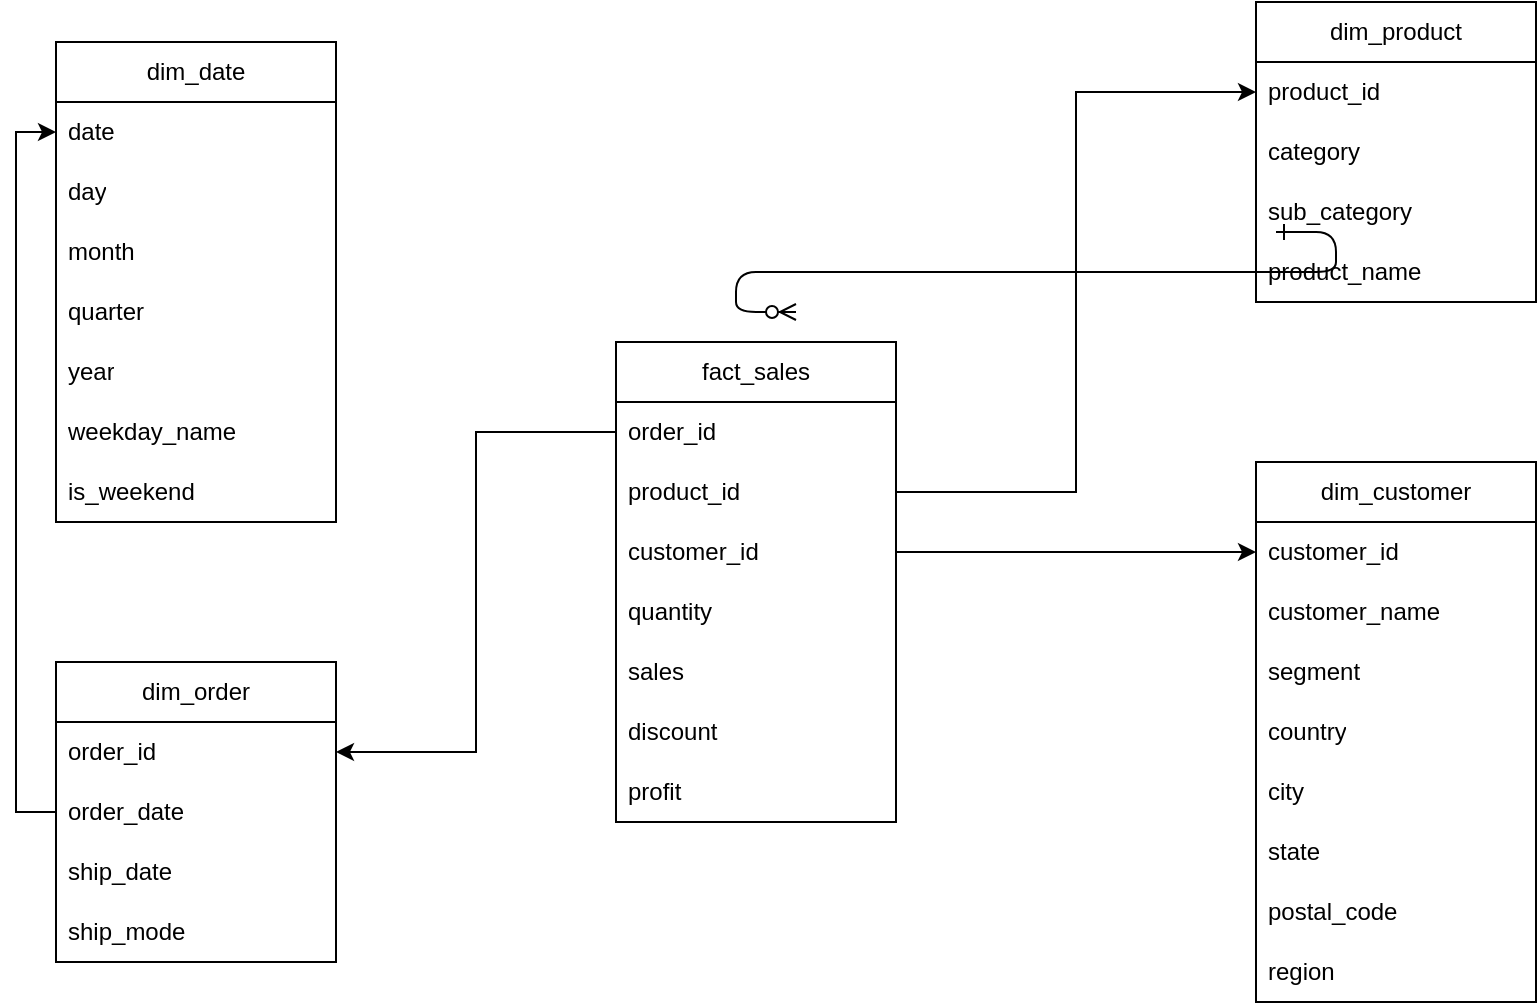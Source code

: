 <mxfile version="27.1.6">
  <diagram id="R2lEEEUBdFMjLlhIrx00" name="Page-1">
    <mxGraphModel dx="1042" dy="614" grid="1" gridSize="10" guides="1" tooltips="1" connect="1" arrows="1" fold="1" page="1" pageScale="1" pageWidth="850" pageHeight="1100" math="0" shadow="0" extFonts="Permanent Marker^https://fonts.googleapis.com/css?family=Permanent+Marker">
      <root>
        <mxCell id="0" />
        <mxCell id="1" parent="0" />
        <mxCell id="C-vyLk0tnHw3VtMMgP7b-12" value="" style="edgeStyle=entityRelationEdgeStyle;endArrow=ERzeroToMany;startArrow=ERone;endFill=1;startFill=0;" parent="1" target="C-vyLk0tnHw3VtMMgP7b-17" edge="1">
          <mxGeometry width="100" height="100" relative="1" as="geometry">
            <mxPoint x="700" y="165" as="sourcePoint" />
            <mxPoint x="460" y="205" as="targetPoint" />
          </mxGeometry>
        </mxCell>
        <mxCell id="4kXNJKujr_MDIrj56DYN-15" value="dim_date" style="swimlane;fontStyle=0;childLayout=stackLayout;horizontal=1;startSize=30;horizontalStack=0;resizeParent=1;resizeParentMax=0;resizeLast=0;collapsible=1;marginBottom=0;whiteSpace=wrap;html=1;" vertex="1" parent="1">
          <mxGeometry x="90" y="70" width="140" height="240" as="geometry" />
        </mxCell>
        <mxCell id="4kXNJKujr_MDIrj56DYN-16" value="date" style="text;strokeColor=none;fillColor=none;align=left;verticalAlign=middle;spacingLeft=4;spacingRight=4;overflow=hidden;points=[[0,0.5],[1,0.5]];portConstraint=eastwest;rotatable=0;whiteSpace=wrap;html=1;" vertex="1" parent="4kXNJKujr_MDIrj56DYN-15">
          <mxGeometry y="30" width="140" height="30" as="geometry" />
        </mxCell>
        <mxCell id="4kXNJKujr_MDIrj56DYN-17" value="day" style="text;strokeColor=none;fillColor=none;align=left;verticalAlign=middle;spacingLeft=4;spacingRight=4;overflow=hidden;points=[[0,0.5],[1,0.5]];portConstraint=eastwest;rotatable=0;whiteSpace=wrap;html=1;" vertex="1" parent="4kXNJKujr_MDIrj56DYN-15">
          <mxGeometry y="60" width="140" height="30" as="geometry" />
        </mxCell>
        <mxCell id="4kXNJKujr_MDIrj56DYN-18" value="month" style="text;strokeColor=none;fillColor=none;align=left;verticalAlign=middle;spacingLeft=4;spacingRight=4;overflow=hidden;points=[[0,0.5],[1,0.5]];portConstraint=eastwest;rotatable=0;whiteSpace=wrap;html=1;" vertex="1" parent="4kXNJKujr_MDIrj56DYN-15">
          <mxGeometry y="90" width="140" height="30" as="geometry" />
        </mxCell>
        <mxCell id="4kXNJKujr_MDIrj56DYN-19" value="quarter" style="text;strokeColor=none;fillColor=none;align=left;verticalAlign=middle;spacingLeft=4;spacingRight=4;overflow=hidden;points=[[0,0.5],[1,0.5]];portConstraint=eastwest;rotatable=0;whiteSpace=wrap;html=1;" vertex="1" parent="4kXNJKujr_MDIrj56DYN-15">
          <mxGeometry y="120" width="140" height="30" as="geometry" />
        </mxCell>
        <mxCell id="4kXNJKujr_MDIrj56DYN-20" value="year" style="text;strokeColor=none;fillColor=none;align=left;verticalAlign=middle;spacingLeft=4;spacingRight=4;overflow=hidden;points=[[0,0.5],[1,0.5]];portConstraint=eastwest;rotatable=0;whiteSpace=wrap;html=1;" vertex="1" parent="4kXNJKujr_MDIrj56DYN-15">
          <mxGeometry y="150" width="140" height="30" as="geometry" />
        </mxCell>
        <mxCell id="4kXNJKujr_MDIrj56DYN-21" value="weekday_name" style="text;strokeColor=none;fillColor=none;align=left;verticalAlign=middle;spacingLeft=4;spacingRight=4;overflow=hidden;points=[[0,0.5],[1,0.5]];portConstraint=eastwest;rotatable=0;whiteSpace=wrap;html=1;" vertex="1" parent="4kXNJKujr_MDIrj56DYN-15">
          <mxGeometry y="180" width="140" height="30" as="geometry" />
        </mxCell>
        <mxCell id="4kXNJKujr_MDIrj56DYN-22" value="is_weekend" style="text;strokeColor=none;fillColor=none;align=left;verticalAlign=middle;spacingLeft=4;spacingRight=4;overflow=hidden;points=[[0,0.5],[1,0.5]];portConstraint=eastwest;rotatable=0;whiteSpace=wrap;html=1;" vertex="1" parent="4kXNJKujr_MDIrj56DYN-15">
          <mxGeometry y="210" width="140" height="30" as="geometry" />
        </mxCell>
        <mxCell id="4kXNJKujr_MDIrj56DYN-23" value="dim_customer" style="swimlane;fontStyle=0;childLayout=stackLayout;horizontal=1;startSize=30;horizontalStack=0;resizeParent=1;resizeParentMax=0;resizeLast=0;collapsible=1;marginBottom=0;whiteSpace=wrap;html=1;" vertex="1" parent="1">
          <mxGeometry x="690" y="280" width="140" height="270" as="geometry" />
        </mxCell>
        <mxCell id="4kXNJKujr_MDIrj56DYN-24" value="customer_id" style="text;strokeColor=none;fillColor=none;align=left;verticalAlign=middle;spacingLeft=4;spacingRight=4;overflow=hidden;points=[[0,0.5],[1,0.5]];portConstraint=eastwest;rotatable=0;whiteSpace=wrap;html=1;" vertex="1" parent="4kXNJKujr_MDIrj56DYN-23">
          <mxGeometry y="30" width="140" height="30" as="geometry" />
        </mxCell>
        <mxCell id="4kXNJKujr_MDIrj56DYN-25" value="customer_name" style="text;strokeColor=none;fillColor=none;align=left;verticalAlign=middle;spacingLeft=4;spacingRight=4;overflow=hidden;points=[[0,0.5],[1,0.5]];portConstraint=eastwest;rotatable=0;whiteSpace=wrap;html=1;" vertex="1" parent="4kXNJKujr_MDIrj56DYN-23">
          <mxGeometry y="60" width="140" height="30" as="geometry" />
        </mxCell>
        <mxCell id="4kXNJKujr_MDIrj56DYN-26" value="segment" style="text;strokeColor=none;fillColor=none;align=left;verticalAlign=middle;spacingLeft=4;spacingRight=4;overflow=hidden;points=[[0,0.5],[1,0.5]];portConstraint=eastwest;rotatable=0;whiteSpace=wrap;html=1;" vertex="1" parent="4kXNJKujr_MDIrj56DYN-23">
          <mxGeometry y="90" width="140" height="30" as="geometry" />
        </mxCell>
        <mxCell id="4kXNJKujr_MDIrj56DYN-27" value="country" style="text;strokeColor=none;fillColor=none;align=left;verticalAlign=middle;spacingLeft=4;spacingRight=4;overflow=hidden;points=[[0,0.5],[1,0.5]];portConstraint=eastwest;rotatable=0;whiteSpace=wrap;html=1;" vertex="1" parent="4kXNJKujr_MDIrj56DYN-23">
          <mxGeometry y="120" width="140" height="30" as="geometry" />
        </mxCell>
        <mxCell id="4kXNJKujr_MDIrj56DYN-28" value="city" style="text;strokeColor=none;fillColor=none;align=left;verticalAlign=middle;spacingLeft=4;spacingRight=4;overflow=hidden;points=[[0,0.5],[1,0.5]];portConstraint=eastwest;rotatable=0;whiteSpace=wrap;html=1;" vertex="1" parent="4kXNJKujr_MDIrj56DYN-23">
          <mxGeometry y="150" width="140" height="30" as="geometry" />
        </mxCell>
        <mxCell id="4kXNJKujr_MDIrj56DYN-29" value="state" style="text;strokeColor=none;fillColor=none;align=left;verticalAlign=middle;spacingLeft=4;spacingRight=4;overflow=hidden;points=[[0,0.5],[1,0.5]];portConstraint=eastwest;rotatable=0;whiteSpace=wrap;html=1;" vertex="1" parent="4kXNJKujr_MDIrj56DYN-23">
          <mxGeometry y="180" width="140" height="30" as="geometry" />
        </mxCell>
        <mxCell id="4kXNJKujr_MDIrj56DYN-30" value="postal_code" style="text;strokeColor=none;fillColor=none;align=left;verticalAlign=middle;spacingLeft=4;spacingRight=4;overflow=hidden;points=[[0,0.5],[1,0.5]];portConstraint=eastwest;rotatable=0;whiteSpace=wrap;html=1;" vertex="1" parent="4kXNJKujr_MDIrj56DYN-23">
          <mxGeometry y="210" width="140" height="30" as="geometry" />
        </mxCell>
        <mxCell id="4kXNJKujr_MDIrj56DYN-31" value="region" style="text;strokeColor=none;fillColor=none;align=left;verticalAlign=middle;spacingLeft=4;spacingRight=4;overflow=hidden;points=[[0,0.5],[1,0.5]];portConstraint=eastwest;rotatable=0;whiteSpace=wrap;html=1;" vertex="1" parent="4kXNJKujr_MDIrj56DYN-23">
          <mxGeometry y="240" width="140" height="30" as="geometry" />
        </mxCell>
        <mxCell id="4kXNJKujr_MDIrj56DYN-32" value="dim_product" style="swimlane;fontStyle=0;childLayout=stackLayout;horizontal=1;startSize=30;horizontalStack=0;resizeParent=1;resizeParentMax=0;resizeLast=0;collapsible=1;marginBottom=0;whiteSpace=wrap;html=1;" vertex="1" parent="1">
          <mxGeometry x="690" y="50" width="140" height="150" as="geometry" />
        </mxCell>
        <mxCell id="4kXNJKujr_MDIrj56DYN-33" value="product_id" style="text;strokeColor=none;fillColor=none;align=left;verticalAlign=middle;spacingLeft=4;spacingRight=4;overflow=hidden;points=[[0,0.5],[1,0.5]];portConstraint=eastwest;rotatable=0;whiteSpace=wrap;html=1;" vertex="1" parent="4kXNJKujr_MDIrj56DYN-32">
          <mxGeometry y="30" width="140" height="30" as="geometry" />
        </mxCell>
        <mxCell id="4kXNJKujr_MDIrj56DYN-34" value="category" style="text;strokeColor=none;fillColor=none;align=left;verticalAlign=middle;spacingLeft=4;spacingRight=4;overflow=hidden;points=[[0,0.5],[1,0.5]];portConstraint=eastwest;rotatable=0;whiteSpace=wrap;html=1;" vertex="1" parent="4kXNJKujr_MDIrj56DYN-32">
          <mxGeometry y="60" width="140" height="30" as="geometry" />
        </mxCell>
        <mxCell id="4kXNJKujr_MDIrj56DYN-35" value="sub_category" style="text;strokeColor=none;fillColor=none;align=left;verticalAlign=middle;spacingLeft=4;spacingRight=4;overflow=hidden;points=[[0,0.5],[1,0.5]];portConstraint=eastwest;rotatable=0;whiteSpace=wrap;html=1;" vertex="1" parent="4kXNJKujr_MDIrj56DYN-32">
          <mxGeometry y="90" width="140" height="30" as="geometry" />
        </mxCell>
        <mxCell id="4kXNJKujr_MDIrj56DYN-36" value="product_name" style="text;strokeColor=none;fillColor=none;align=left;verticalAlign=middle;spacingLeft=4;spacingRight=4;overflow=hidden;points=[[0,0.5],[1,0.5]];portConstraint=eastwest;rotatable=0;whiteSpace=wrap;html=1;" vertex="1" parent="4kXNJKujr_MDIrj56DYN-32">
          <mxGeometry y="120" width="140" height="30" as="geometry" />
        </mxCell>
        <mxCell id="4kXNJKujr_MDIrj56DYN-37" value="fact_sales" style="swimlane;fontStyle=0;childLayout=stackLayout;horizontal=1;startSize=30;horizontalStack=0;resizeParent=1;resizeParentMax=0;resizeLast=0;collapsible=1;marginBottom=0;whiteSpace=wrap;html=1;" vertex="1" parent="1">
          <mxGeometry x="370" y="220" width="140" height="240" as="geometry" />
        </mxCell>
        <mxCell id="4kXNJKujr_MDIrj56DYN-38" value="order_id" style="text;strokeColor=none;fillColor=none;align=left;verticalAlign=middle;spacingLeft=4;spacingRight=4;overflow=hidden;points=[[0,0.5],[1,0.5]];portConstraint=eastwest;rotatable=0;whiteSpace=wrap;html=1;" vertex="1" parent="4kXNJKujr_MDIrj56DYN-37">
          <mxGeometry y="30" width="140" height="30" as="geometry" />
        </mxCell>
        <mxCell id="4kXNJKujr_MDIrj56DYN-40" value="product_id" style="text;strokeColor=none;fillColor=none;align=left;verticalAlign=middle;spacingLeft=4;spacingRight=4;overflow=hidden;points=[[0,0.5],[1,0.5]];portConstraint=eastwest;rotatable=0;whiteSpace=wrap;html=1;" vertex="1" parent="4kXNJKujr_MDIrj56DYN-37">
          <mxGeometry y="60" width="140" height="30" as="geometry" />
        </mxCell>
        <mxCell id="4kXNJKujr_MDIrj56DYN-47" value="customer_id" style="text;strokeColor=none;fillColor=none;align=left;verticalAlign=middle;spacingLeft=4;spacingRight=4;overflow=hidden;points=[[0,0.5],[1,0.5]];portConstraint=eastwest;rotatable=0;whiteSpace=wrap;html=1;" vertex="1" parent="4kXNJKujr_MDIrj56DYN-37">
          <mxGeometry y="90" width="140" height="30" as="geometry" />
        </mxCell>
        <mxCell id="4kXNJKujr_MDIrj56DYN-48" value="quantity" style="text;strokeColor=none;fillColor=none;align=left;verticalAlign=middle;spacingLeft=4;spacingRight=4;overflow=hidden;points=[[0,0.5],[1,0.5]];portConstraint=eastwest;rotatable=0;whiteSpace=wrap;html=1;" vertex="1" parent="4kXNJKujr_MDIrj56DYN-37">
          <mxGeometry y="120" width="140" height="30" as="geometry" />
        </mxCell>
        <mxCell id="4kXNJKujr_MDIrj56DYN-49" value="sales" style="text;strokeColor=none;fillColor=none;align=left;verticalAlign=middle;spacingLeft=4;spacingRight=4;overflow=hidden;points=[[0,0.5],[1,0.5]];portConstraint=eastwest;rotatable=0;whiteSpace=wrap;html=1;" vertex="1" parent="4kXNJKujr_MDIrj56DYN-37">
          <mxGeometry y="150" width="140" height="30" as="geometry" />
        </mxCell>
        <mxCell id="4kXNJKujr_MDIrj56DYN-56" value="discount" style="text;strokeColor=none;fillColor=none;align=left;verticalAlign=middle;spacingLeft=4;spacingRight=4;overflow=hidden;points=[[0,0.5],[1,0.5]];portConstraint=eastwest;rotatable=0;whiteSpace=wrap;html=1;" vertex="1" parent="4kXNJKujr_MDIrj56DYN-37">
          <mxGeometry y="180" width="140" height="30" as="geometry" />
        </mxCell>
        <mxCell id="4kXNJKujr_MDIrj56DYN-57" value="profit" style="text;strokeColor=none;fillColor=none;align=left;verticalAlign=middle;spacingLeft=4;spacingRight=4;overflow=hidden;points=[[0,0.5],[1,0.5]];portConstraint=eastwest;rotatable=0;whiteSpace=wrap;html=1;" vertex="1" parent="4kXNJKujr_MDIrj56DYN-37">
          <mxGeometry y="210" width="140" height="30" as="geometry" />
        </mxCell>
        <mxCell id="4kXNJKujr_MDIrj56DYN-42" value="dim_order" style="swimlane;fontStyle=0;childLayout=stackLayout;horizontal=1;startSize=30;horizontalStack=0;resizeParent=1;resizeParentMax=0;resizeLast=0;collapsible=1;marginBottom=0;whiteSpace=wrap;html=1;" vertex="1" parent="1">
          <mxGeometry x="90" y="380" width="140" height="150" as="geometry" />
        </mxCell>
        <mxCell id="4kXNJKujr_MDIrj56DYN-43" value="order_id" style="text;strokeColor=none;fillColor=none;align=left;verticalAlign=middle;spacingLeft=4;spacingRight=4;overflow=hidden;points=[[0,0.5],[1,0.5]];portConstraint=eastwest;rotatable=0;whiteSpace=wrap;html=1;" vertex="1" parent="4kXNJKujr_MDIrj56DYN-42">
          <mxGeometry y="30" width="140" height="30" as="geometry" />
        </mxCell>
        <mxCell id="4kXNJKujr_MDIrj56DYN-44" value="order_date" style="text;strokeColor=none;fillColor=none;align=left;verticalAlign=middle;spacingLeft=4;spacingRight=4;overflow=hidden;points=[[0,0.5],[1,0.5]];portConstraint=eastwest;rotatable=0;whiteSpace=wrap;html=1;" vertex="1" parent="4kXNJKujr_MDIrj56DYN-42">
          <mxGeometry y="60" width="140" height="30" as="geometry" />
        </mxCell>
        <mxCell id="4kXNJKujr_MDIrj56DYN-45" value="ship_date" style="text;strokeColor=none;fillColor=none;align=left;verticalAlign=middle;spacingLeft=4;spacingRight=4;overflow=hidden;points=[[0,0.5],[1,0.5]];portConstraint=eastwest;rotatable=0;whiteSpace=wrap;html=1;" vertex="1" parent="4kXNJKujr_MDIrj56DYN-42">
          <mxGeometry y="90" width="140" height="30" as="geometry" />
        </mxCell>
        <mxCell id="4kXNJKujr_MDIrj56DYN-46" value="ship_mode" style="text;strokeColor=none;fillColor=none;align=left;verticalAlign=middle;spacingLeft=4;spacingRight=4;overflow=hidden;points=[[0,0.5],[1,0.5]];portConstraint=eastwest;rotatable=0;whiteSpace=wrap;html=1;" vertex="1" parent="4kXNJKujr_MDIrj56DYN-42">
          <mxGeometry y="120" width="140" height="30" as="geometry" />
        </mxCell>
        <mxCell id="4kXNJKujr_MDIrj56DYN-51" style="edgeStyle=orthogonalEdgeStyle;rounded=0;orthogonalLoop=1;jettySize=auto;html=1;exitX=0;exitY=0.5;exitDx=0;exitDy=0;entryX=0;entryY=0.5;entryDx=0;entryDy=0;" edge="1" parent="1" source="4kXNJKujr_MDIrj56DYN-44" target="4kXNJKujr_MDIrj56DYN-16">
          <mxGeometry relative="1" as="geometry" />
        </mxCell>
        <mxCell id="4kXNJKujr_MDIrj56DYN-52" style="edgeStyle=orthogonalEdgeStyle;rounded=0;orthogonalLoop=1;jettySize=auto;html=1;exitX=1;exitY=0.5;exitDx=0;exitDy=0;entryX=0;entryY=0.5;entryDx=0;entryDy=0;" edge="1" parent="1" source="4kXNJKujr_MDIrj56DYN-40" target="4kXNJKujr_MDIrj56DYN-33">
          <mxGeometry relative="1" as="geometry" />
        </mxCell>
        <mxCell id="4kXNJKujr_MDIrj56DYN-54" style="edgeStyle=orthogonalEdgeStyle;rounded=0;orthogonalLoop=1;jettySize=auto;html=1;exitX=1;exitY=0.5;exitDx=0;exitDy=0;entryX=0;entryY=0.5;entryDx=0;entryDy=0;" edge="1" parent="1" source="4kXNJKujr_MDIrj56DYN-47" target="4kXNJKujr_MDIrj56DYN-24">
          <mxGeometry relative="1" as="geometry" />
        </mxCell>
        <mxCell id="4kXNJKujr_MDIrj56DYN-55" style="edgeStyle=orthogonalEdgeStyle;rounded=0;orthogonalLoop=1;jettySize=auto;html=1;exitX=0;exitY=0.5;exitDx=0;exitDy=0;entryX=1;entryY=0.5;entryDx=0;entryDy=0;" edge="1" parent="1" source="4kXNJKujr_MDIrj56DYN-38" target="4kXNJKujr_MDIrj56DYN-43">
          <mxGeometry relative="1" as="geometry" />
        </mxCell>
      </root>
    </mxGraphModel>
  </diagram>
</mxfile>
